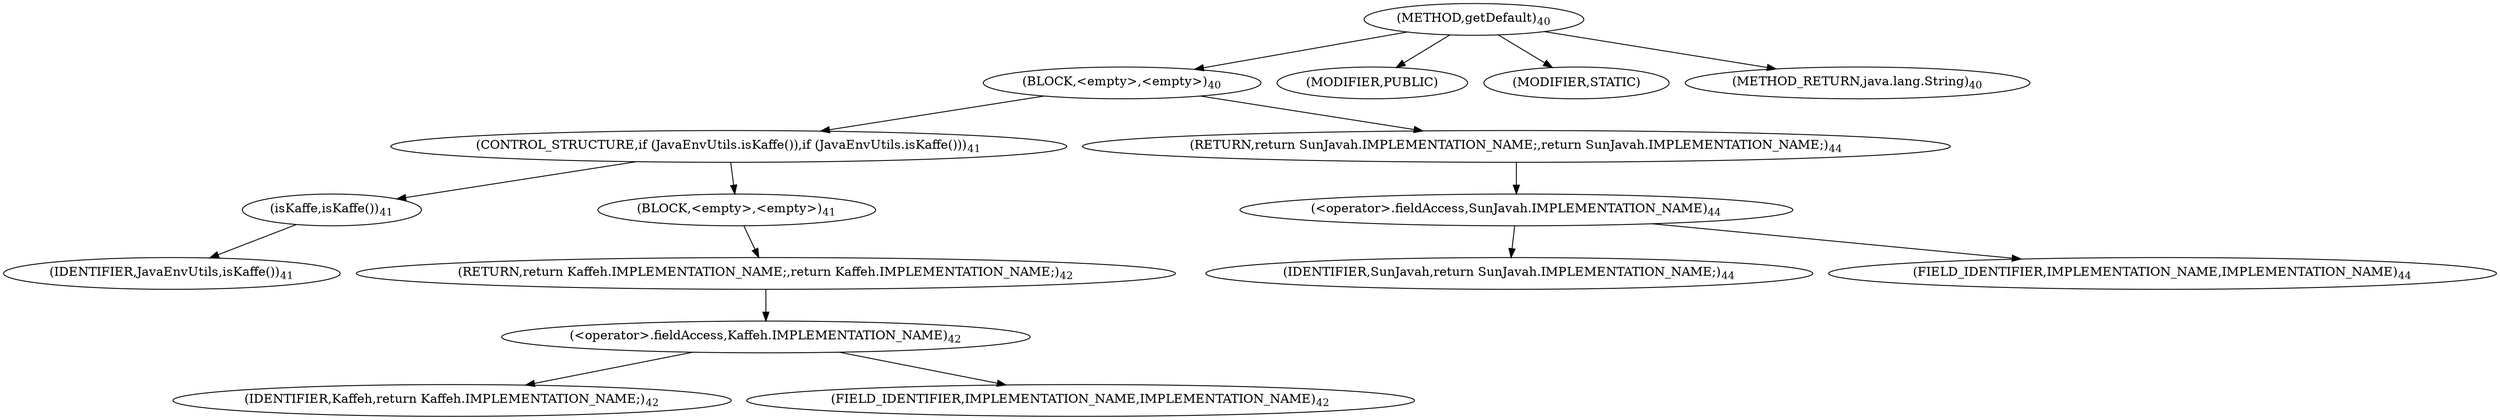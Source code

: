 digraph "getDefault" {  
"18" [label = <(METHOD,getDefault)<SUB>40</SUB>> ]
"19" [label = <(BLOCK,&lt;empty&gt;,&lt;empty&gt;)<SUB>40</SUB>> ]
"20" [label = <(CONTROL_STRUCTURE,if (JavaEnvUtils.isKaffe()),if (JavaEnvUtils.isKaffe()))<SUB>41</SUB>> ]
"21" [label = <(isKaffe,isKaffe())<SUB>41</SUB>> ]
"22" [label = <(IDENTIFIER,JavaEnvUtils,isKaffe())<SUB>41</SUB>> ]
"23" [label = <(BLOCK,&lt;empty&gt;,&lt;empty&gt;)<SUB>41</SUB>> ]
"24" [label = <(RETURN,return Kaffeh.IMPLEMENTATION_NAME;,return Kaffeh.IMPLEMENTATION_NAME;)<SUB>42</SUB>> ]
"25" [label = <(&lt;operator&gt;.fieldAccess,Kaffeh.IMPLEMENTATION_NAME)<SUB>42</SUB>> ]
"26" [label = <(IDENTIFIER,Kaffeh,return Kaffeh.IMPLEMENTATION_NAME;)<SUB>42</SUB>> ]
"27" [label = <(FIELD_IDENTIFIER,IMPLEMENTATION_NAME,IMPLEMENTATION_NAME)<SUB>42</SUB>> ]
"28" [label = <(RETURN,return SunJavah.IMPLEMENTATION_NAME;,return SunJavah.IMPLEMENTATION_NAME;)<SUB>44</SUB>> ]
"29" [label = <(&lt;operator&gt;.fieldAccess,SunJavah.IMPLEMENTATION_NAME)<SUB>44</SUB>> ]
"30" [label = <(IDENTIFIER,SunJavah,return SunJavah.IMPLEMENTATION_NAME;)<SUB>44</SUB>> ]
"31" [label = <(FIELD_IDENTIFIER,IMPLEMENTATION_NAME,IMPLEMENTATION_NAME)<SUB>44</SUB>> ]
"32" [label = <(MODIFIER,PUBLIC)> ]
"33" [label = <(MODIFIER,STATIC)> ]
"34" [label = <(METHOD_RETURN,java.lang.String)<SUB>40</SUB>> ]
  "18" -> "19" 
  "18" -> "32" 
  "18" -> "33" 
  "18" -> "34" 
  "19" -> "20" 
  "19" -> "28" 
  "20" -> "21" 
  "20" -> "23" 
  "21" -> "22" 
  "23" -> "24" 
  "24" -> "25" 
  "25" -> "26" 
  "25" -> "27" 
  "28" -> "29" 
  "29" -> "30" 
  "29" -> "31" 
}
